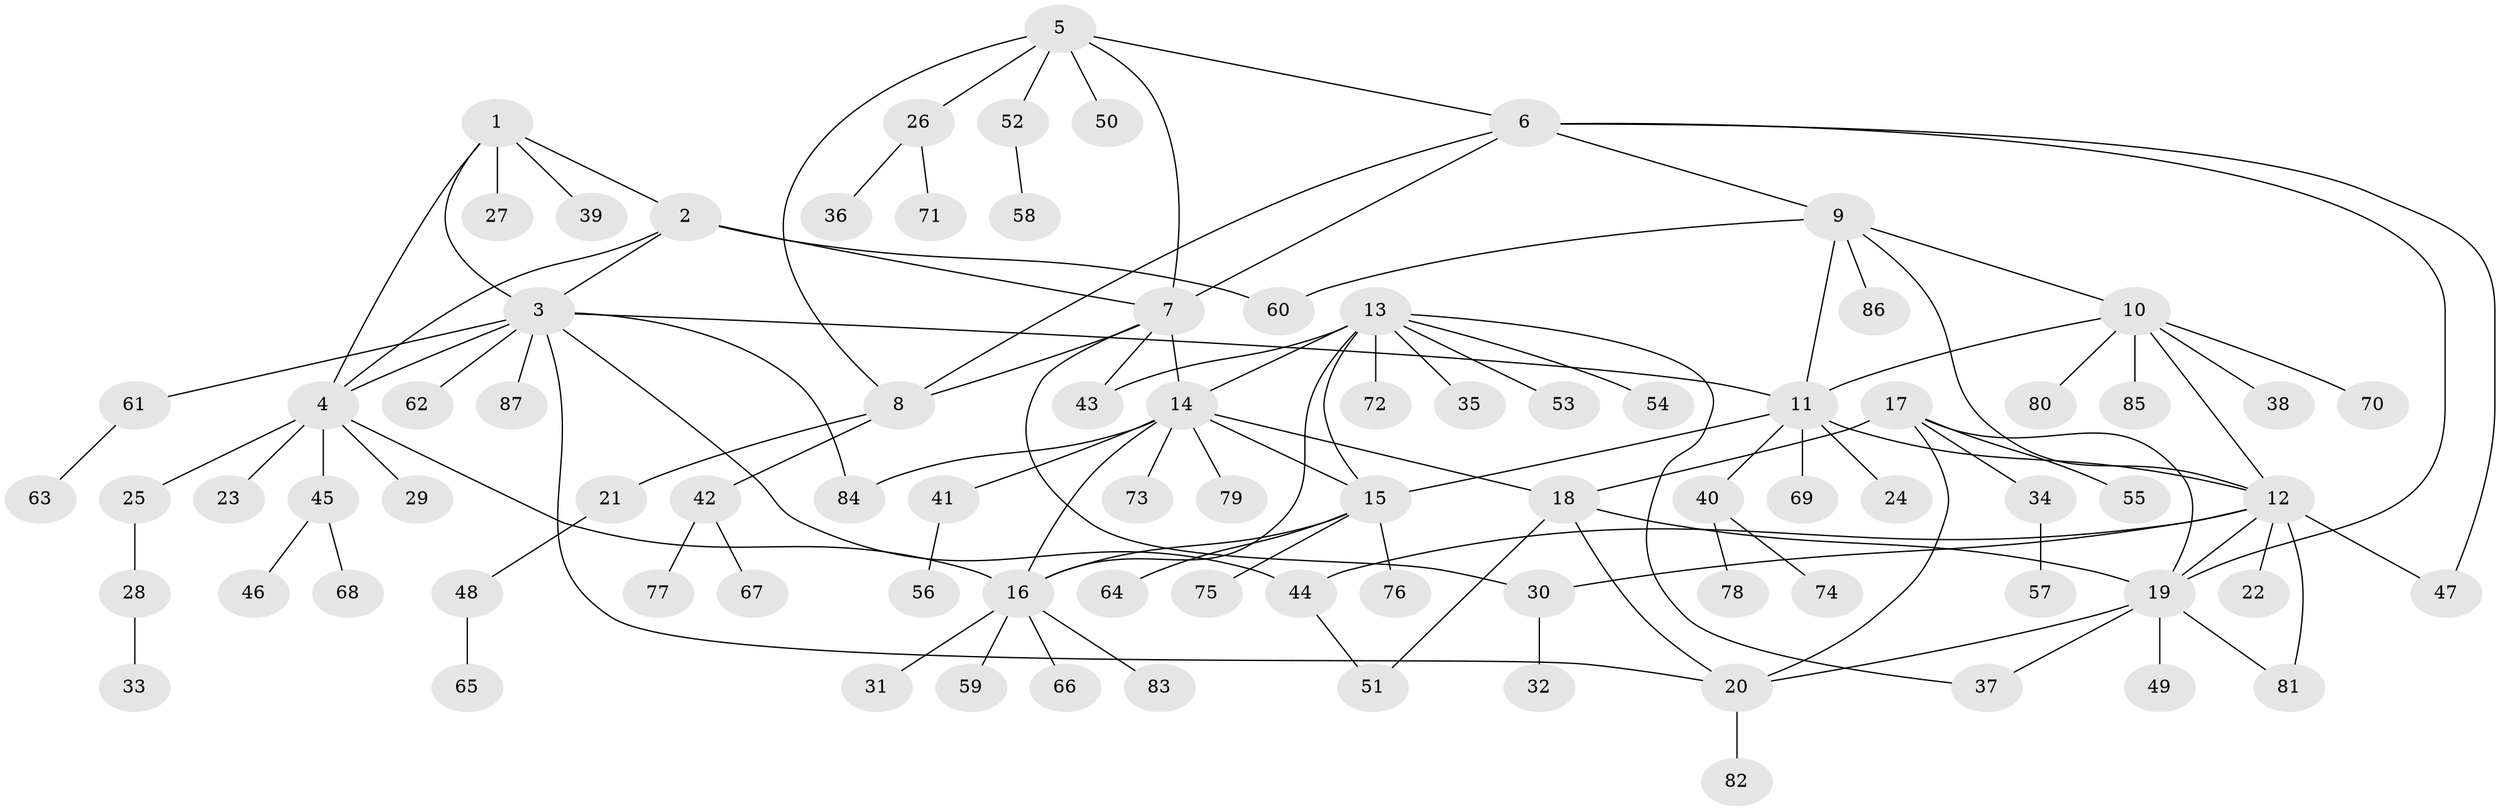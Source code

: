 // coarse degree distribution, {4: 0.016129032258064516, 5: 0.06451612903225806, 9: 0.04838709677419355, 6: 0.06451612903225806, 13: 0.016129032258064516, 7: 0.03225806451612903, 11: 0.016129032258064516, 3: 0.03225806451612903, 2: 0.1774193548387097, 1: 0.532258064516129}
// Generated by graph-tools (version 1.1) at 2025/24/03/03/25 07:24:14]
// undirected, 87 vertices, 116 edges
graph export_dot {
graph [start="1"]
  node [color=gray90,style=filled];
  1;
  2;
  3;
  4;
  5;
  6;
  7;
  8;
  9;
  10;
  11;
  12;
  13;
  14;
  15;
  16;
  17;
  18;
  19;
  20;
  21;
  22;
  23;
  24;
  25;
  26;
  27;
  28;
  29;
  30;
  31;
  32;
  33;
  34;
  35;
  36;
  37;
  38;
  39;
  40;
  41;
  42;
  43;
  44;
  45;
  46;
  47;
  48;
  49;
  50;
  51;
  52;
  53;
  54;
  55;
  56;
  57;
  58;
  59;
  60;
  61;
  62;
  63;
  64;
  65;
  66;
  67;
  68;
  69;
  70;
  71;
  72;
  73;
  74;
  75;
  76;
  77;
  78;
  79;
  80;
  81;
  82;
  83;
  84;
  85;
  86;
  87;
  1 -- 2;
  1 -- 3;
  1 -- 4;
  1 -- 27;
  1 -- 39;
  2 -- 3;
  2 -- 4;
  2 -- 7;
  2 -- 60;
  3 -- 4;
  3 -- 11;
  3 -- 20;
  3 -- 44;
  3 -- 61;
  3 -- 62;
  3 -- 84;
  3 -- 87;
  4 -- 16;
  4 -- 23;
  4 -- 25;
  4 -- 29;
  4 -- 45;
  5 -- 6;
  5 -- 7;
  5 -- 8;
  5 -- 26;
  5 -- 50;
  5 -- 52;
  6 -- 7;
  6 -- 8;
  6 -- 9;
  6 -- 19;
  6 -- 47;
  7 -- 8;
  7 -- 14;
  7 -- 30;
  7 -- 43;
  8 -- 21;
  8 -- 42;
  9 -- 10;
  9 -- 11;
  9 -- 12;
  9 -- 60;
  9 -- 86;
  10 -- 11;
  10 -- 12;
  10 -- 38;
  10 -- 70;
  10 -- 80;
  10 -- 85;
  11 -- 12;
  11 -- 15;
  11 -- 24;
  11 -- 40;
  11 -- 69;
  12 -- 19;
  12 -- 22;
  12 -- 30;
  12 -- 44;
  12 -- 47;
  12 -- 81;
  13 -- 14;
  13 -- 15;
  13 -- 16;
  13 -- 35;
  13 -- 37;
  13 -- 43;
  13 -- 53;
  13 -- 54;
  13 -- 72;
  14 -- 15;
  14 -- 16;
  14 -- 18;
  14 -- 41;
  14 -- 73;
  14 -- 79;
  14 -- 84;
  15 -- 16;
  15 -- 64;
  15 -- 75;
  15 -- 76;
  16 -- 31;
  16 -- 59;
  16 -- 66;
  16 -- 83;
  17 -- 18;
  17 -- 19;
  17 -- 20;
  17 -- 34;
  17 -- 55;
  18 -- 19;
  18 -- 20;
  18 -- 51;
  19 -- 20;
  19 -- 37;
  19 -- 49;
  19 -- 81;
  20 -- 82;
  21 -- 48;
  25 -- 28;
  26 -- 36;
  26 -- 71;
  28 -- 33;
  30 -- 32;
  34 -- 57;
  40 -- 74;
  40 -- 78;
  41 -- 56;
  42 -- 67;
  42 -- 77;
  44 -- 51;
  45 -- 46;
  45 -- 68;
  48 -- 65;
  52 -- 58;
  61 -- 63;
}
